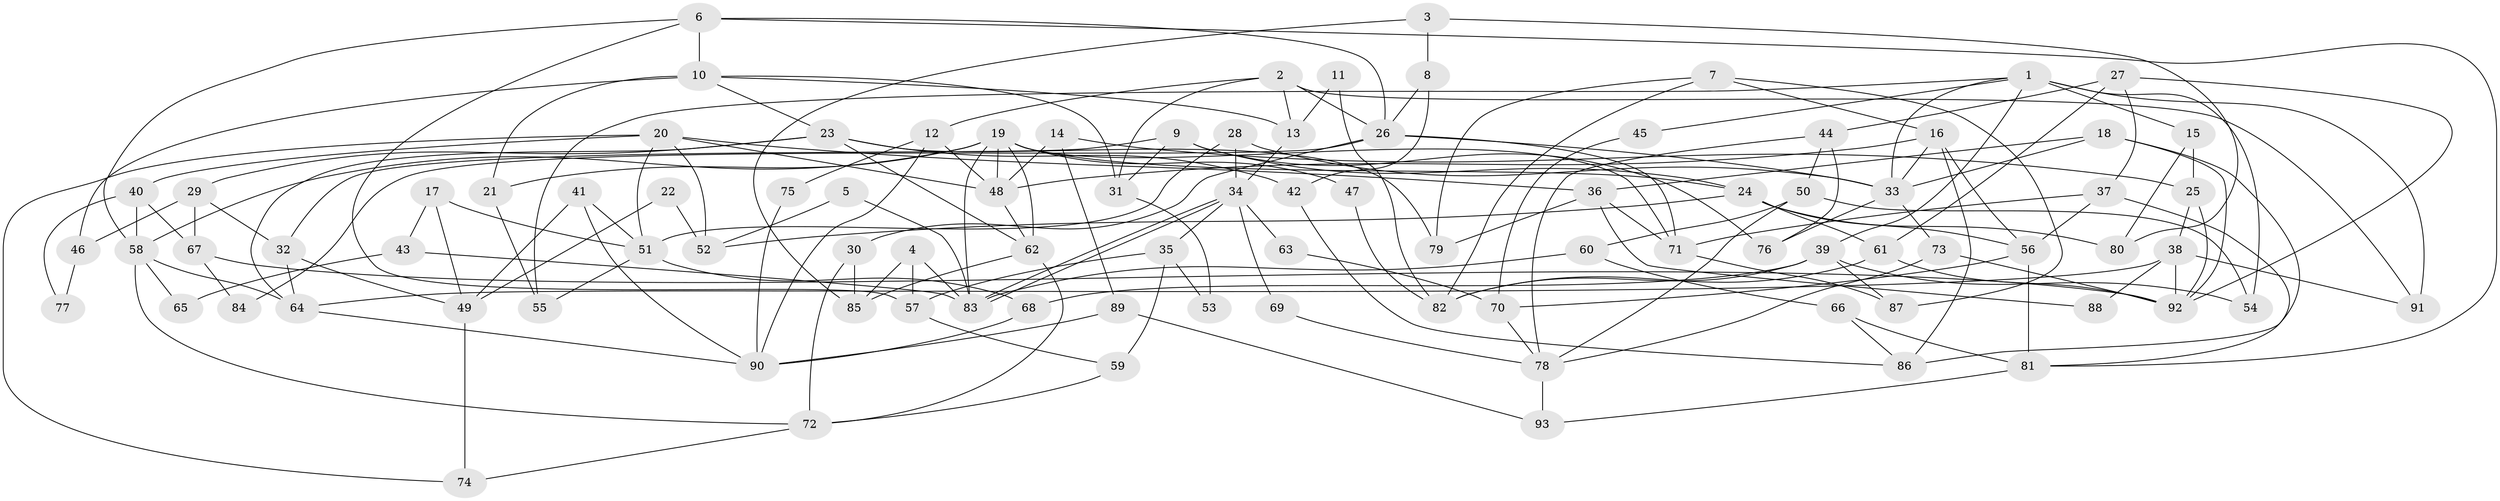 // Generated by graph-tools (version 1.1) at 2025/50/03/09/25 03:50:12]
// undirected, 93 vertices, 186 edges
graph export_dot {
graph [start="1"]
  node [color=gray90,style=filled];
  1;
  2;
  3;
  4;
  5;
  6;
  7;
  8;
  9;
  10;
  11;
  12;
  13;
  14;
  15;
  16;
  17;
  18;
  19;
  20;
  21;
  22;
  23;
  24;
  25;
  26;
  27;
  28;
  29;
  30;
  31;
  32;
  33;
  34;
  35;
  36;
  37;
  38;
  39;
  40;
  41;
  42;
  43;
  44;
  45;
  46;
  47;
  48;
  49;
  50;
  51;
  52;
  53;
  54;
  55;
  56;
  57;
  58;
  59;
  60;
  61;
  62;
  63;
  64;
  65;
  66;
  67;
  68;
  69;
  70;
  71;
  72;
  73;
  74;
  75;
  76;
  77;
  78;
  79;
  80;
  81;
  82;
  83;
  84;
  85;
  86;
  87;
  88;
  89;
  90;
  91;
  92;
  93;
  1 -- 33;
  1 -- 54;
  1 -- 15;
  1 -- 39;
  1 -- 45;
  1 -- 55;
  1 -- 91;
  2 -- 12;
  2 -- 26;
  2 -- 13;
  2 -- 31;
  2 -- 91;
  3 -- 85;
  3 -- 80;
  3 -- 8;
  4 -- 57;
  4 -- 83;
  4 -- 85;
  5 -- 52;
  5 -- 83;
  6 -- 26;
  6 -- 10;
  6 -- 57;
  6 -- 58;
  6 -- 81;
  7 -- 16;
  7 -- 79;
  7 -- 82;
  7 -- 87;
  8 -- 26;
  8 -- 42;
  9 -- 32;
  9 -- 31;
  9 -- 24;
  9 -- 76;
  10 -- 23;
  10 -- 21;
  10 -- 13;
  10 -- 31;
  10 -- 46;
  11 -- 13;
  11 -- 82;
  12 -- 90;
  12 -- 48;
  12 -- 75;
  13 -- 34;
  14 -- 48;
  14 -- 25;
  14 -- 89;
  15 -- 25;
  15 -- 80;
  16 -- 56;
  16 -- 33;
  16 -- 48;
  16 -- 86;
  17 -- 51;
  17 -- 49;
  17 -- 43;
  18 -- 33;
  18 -- 92;
  18 -- 36;
  18 -- 86;
  19 -- 24;
  19 -- 48;
  19 -- 21;
  19 -- 47;
  19 -- 58;
  19 -- 62;
  19 -- 71;
  19 -- 83;
  20 -- 51;
  20 -- 48;
  20 -- 36;
  20 -- 40;
  20 -- 52;
  20 -- 74;
  21 -- 55;
  22 -- 49;
  22 -- 52;
  23 -- 64;
  23 -- 42;
  23 -- 29;
  23 -- 62;
  23 -- 79;
  24 -- 56;
  24 -- 52;
  24 -- 61;
  24 -- 80;
  25 -- 92;
  25 -- 38;
  26 -- 71;
  26 -- 30;
  26 -- 33;
  26 -- 84;
  27 -- 61;
  27 -- 92;
  27 -- 37;
  27 -- 44;
  28 -- 34;
  28 -- 33;
  28 -- 51;
  29 -- 67;
  29 -- 32;
  29 -- 46;
  30 -- 72;
  30 -- 85;
  31 -- 53;
  32 -- 49;
  32 -- 64;
  33 -- 76;
  33 -- 73;
  34 -- 83;
  34 -- 83;
  34 -- 35;
  34 -- 63;
  34 -- 69;
  35 -- 59;
  35 -- 53;
  35 -- 57;
  36 -- 71;
  36 -- 79;
  36 -- 88;
  37 -- 71;
  37 -- 56;
  37 -- 81;
  38 -- 64;
  38 -- 91;
  38 -- 88;
  38 -- 92;
  39 -- 87;
  39 -- 54;
  39 -- 68;
  39 -- 82;
  40 -- 58;
  40 -- 67;
  40 -- 77;
  41 -- 51;
  41 -- 90;
  41 -- 49;
  42 -- 86;
  43 -- 83;
  43 -- 65;
  44 -- 50;
  44 -- 76;
  44 -- 78;
  45 -- 70;
  46 -- 77;
  47 -- 82;
  48 -- 62;
  49 -- 74;
  50 -- 60;
  50 -- 78;
  50 -- 54;
  51 -- 68;
  51 -- 55;
  56 -- 81;
  56 -- 70;
  57 -- 59;
  58 -- 64;
  58 -- 65;
  58 -- 72;
  59 -- 72;
  60 -- 83;
  60 -- 66;
  61 -- 82;
  61 -- 92;
  62 -- 72;
  62 -- 85;
  63 -- 70;
  64 -- 90;
  66 -- 81;
  66 -- 86;
  67 -- 92;
  67 -- 84;
  68 -- 90;
  69 -- 78;
  70 -- 78;
  71 -- 87;
  72 -- 74;
  73 -- 92;
  73 -- 78;
  75 -- 90;
  78 -- 93;
  81 -- 93;
  89 -- 93;
  89 -- 90;
}
